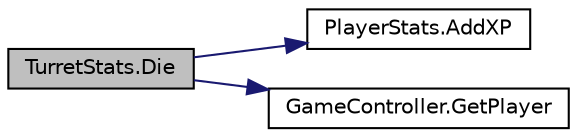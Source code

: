 digraph "TurretStats.Die"
{
 // INTERACTIVE_SVG=YES
 // LATEX_PDF_SIZE
  edge [fontname="Helvetica",fontsize="10",labelfontname="Helvetica",labelfontsize="10"];
  node [fontname="Helvetica",fontsize="10",shape=record];
  rankdir="LR";
  Node1 [label="TurretStats.Die",height=0.2,width=0.4,color="black", fillcolor="grey75", style="filled", fontcolor="black",tooltip="Function that implements what is done when this entity dies."];
  Node1 -> Node2 [color="midnightblue",fontsize="10",style="solid",fontname="Helvetica"];
  Node2 [label="PlayerStats.AddXP",height=0.2,width=0.4,color="black", fillcolor="white", style="filled",URL="$class_player_stats.html#a2515cde362ce22291cde0073d23e2d9c",tooltip="Add some XP amount."];
  Node1 -> Node3 [color="midnightblue",fontsize="10",style="solid",fontname="Helvetica"];
  Node3 [label="GameController.GetPlayer",height=0.2,width=0.4,color="black", fillcolor="white", style="filled",URL="$class_game_controller.html#a3284abf9985021d4e4936f90d858a7dd",tooltip="Get a player GameObject by name."];
}

